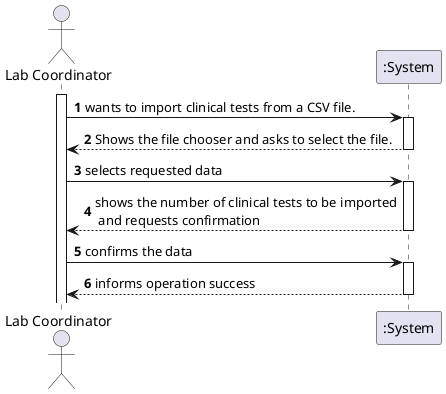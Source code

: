 @startuml

autonumber
actor "Lab Coordinator" as MLT

activate MLT
MLT -> ":System" :  wants to import clinical tests from a CSV file.
activate ":System"
":System" --> MLT : Shows the file chooser and asks to select the file.
deactivate ":System"

MLT -> ":System" : selects requested data
activate ":System"
":System" --> MLT : shows the number of clinical tests to be imported\n and requests confirmation
deactivate ":System"
MLT -> ":System" : confirms the data
activate ":System"
":System" --> MLT : informs operation success
deactivate ":System"

@enduml
